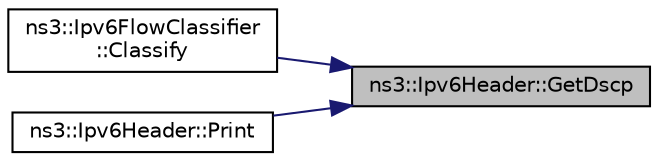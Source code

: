 digraph "ns3::Ipv6Header::GetDscp"
{
 // LATEX_PDF_SIZE
  edge [fontname="Helvetica",fontsize="10",labelfontname="Helvetica",labelfontsize="10"];
  node [fontname="Helvetica",fontsize="10",shape=record];
  rankdir="RL";
  Node1 [label="ns3::Ipv6Header::GetDscp",height=0.2,width=0.4,color="black", fillcolor="grey75", style="filled", fontcolor="black",tooltip=" "];
  Node1 -> Node2 [dir="back",color="midnightblue",fontsize="10",style="solid",fontname="Helvetica"];
  Node2 [label="ns3::Ipv6FlowClassifier\l::Classify",height=0.2,width=0.4,color="black", fillcolor="white", style="filled",URL="$classns3_1_1_ipv6_flow_classifier.html#ac91b39dfc99ca7190e6b0b8e3d37d7a9",tooltip="try to classify the packet into flow-id and packet-id"];
  Node1 -> Node3 [dir="back",color="midnightblue",fontsize="10",style="solid",fontname="Helvetica"];
  Node3 [label="ns3::Ipv6Header::Print",height=0.2,width=0.4,color="black", fillcolor="white", style="filled",URL="$classns3_1_1_ipv6_header.html#a16f3d27ef24338bfb7fe5d301fbcb3be",tooltip="Print some information about the packet."];
}
